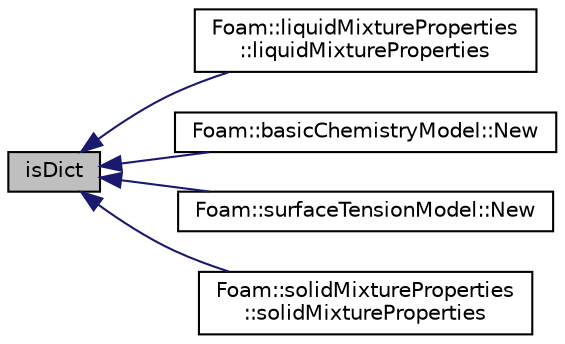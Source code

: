 digraph "isDict"
{
  bgcolor="transparent";
  edge [fontname="Helvetica",fontsize="10",labelfontname="Helvetica",labelfontsize="10"];
  node [fontname="Helvetica",fontsize="10",shape=record];
  rankdir="LR";
  Node1 [label="isDict",height=0.2,width=0.4,color="black", fillcolor="grey75", style="filled" fontcolor="black"];
  Node1 -> Node2 [dir="back",color="midnightblue",fontsize="10",style="solid",fontname="Helvetica"];
  Node2 [label="Foam::liquidMixtureProperties\l::liquidMixtureProperties",height=0.2,width=0.4,color="black",URL="$classFoam_1_1liquidMixtureProperties.html#ab05866f8bef6fa90f145ae8fb31ac805",tooltip="Construct from dictionary. "];
  Node1 -> Node3 [dir="back",color="midnightblue",fontsize="10",style="solid",fontname="Helvetica"];
  Node3 [label="Foam::basicChemistryModel::New",height=0.2,width=0.4,color="black",URL="$classFoam_1_1basicChemistryModel.html#a73257cc7e0d597ffa0b8f6eb4318a1b3"];
  Node1 -> Node4 [dir="back",color="midnightblue",fontsize="10",style="solid",fontname="Helvetica"];
  Node4 [label="Foam::surfaceTensionModel::New",height=0.2,width=0.4,color="black",URL="$classFoam_1_1surfaceTensionModel.html#a687520e7a89b1d227fcd30206c5b9537"];
  Node1 -> Node5 [dir="back",color="midnightblue",fontsize="10",style="solid",fontname="Helvetica"];
  Node5 [label="Foam::solidMixtureProperties\l::solidMixtureProperties",height=0.2,width=0.4,color="black",URL="$classFoam_1_1solidMixtureProperties.html#a8f531b69cced5b7c79ce2beb05b8aa2b",tooltip="Construct from dictionary. "];
}
